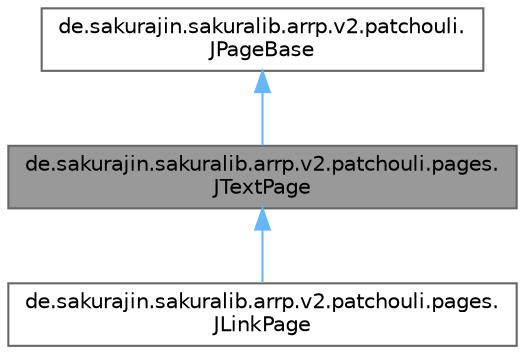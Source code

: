 digraph "de.sakurajin.sakuralib.arrp.v2.patchouli.pages.JTextPage"
{
 // LATEX_PDF_SIZE
  bgcolor="transparent";
  edge [fontname=Helvetica,fontsize=10,labelfontname=Helvetica,labelfontsize=10];
  node [fontname=Helvetica,fontsize=10,shape=box,height=0.2,width=0.4];
  Node1 [label="de.sakurajin.sakuralib.arrp.v2.patchouli.pages.\lJTextPage",height=0.2,width=0.4,color="gray40", fillcolor="grey60", style="filled", fontcolor="black",tooltip="A page containing only text."];
  Node2 -> Node1 [dir="back",color="steelblue1",style="solid"];
  Node2 [label="de.sakurajin.sakuralib.arrp.v2.patchouli.\lJPageBase",height=0.2,width=0.4,color="gray40", fillcolor="white", style="filled",URL="$classde_1_1sakurajin_1_1sakuralib_1_1arrp_1_1v2_1_1patchouli_1_1JPageBase.html",tooltip="Base class for all pages This only contains the basic data common across all page types."];
  Node1 -> Node3 [dir="back",color="steelblue1",style="solid"];
  Node3 [label="de.sakurajin.sakuralib.arrp.v2.patchouli.pages.\lJLinkPage",height=0.2,width=0.4,color="gray40", fillcolor="white", style="filled",URL="$classde_1_1sakurajin_1_1sakuralib_1_1arrp_1_1v2_1_1patchouli_1_1pages_1_1JLinkPage.html",tooltip="A page containing a link."];
}
